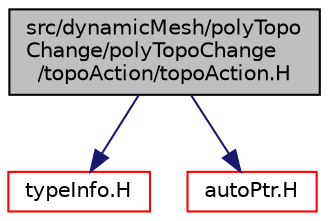 digraph "src/dynamicMesh/polyTopoChange/polyTopoChange/topoAction/topoAction.H"
{
  bgcolor="transparent";
  edge [fontname="Helvetica",fontsize="10",labelfontname="Helvetica",labelfontsize="10"];
  node [fontname="Helvetica",fontsize="10",shape=record];
  Node0 [label="src/dynamicMesh/polyTopo\lChange/polyTopoChange\l/topoAction/topoAction.H",height=0.2,width=0.4,color="black", fillcolor="grey75", style="filled", fontcolor="black"];
  Node0 -> Node1 [color="midnightblue",fontsize="10",style="solid",fontname="Helvetica"];
  Node1 [label="typeInfo.H",height=0.2,width=0.4,color="red",URL="$a10055.html"];
  Node0 -> Node52 [color="midnightblue",fontsize="10",style="solid",fontname="Helvetica"];
  Node52 [label="autoPtr.H",height=0.2,width=0.4,color="red",URL="$a11828.html"];
}
